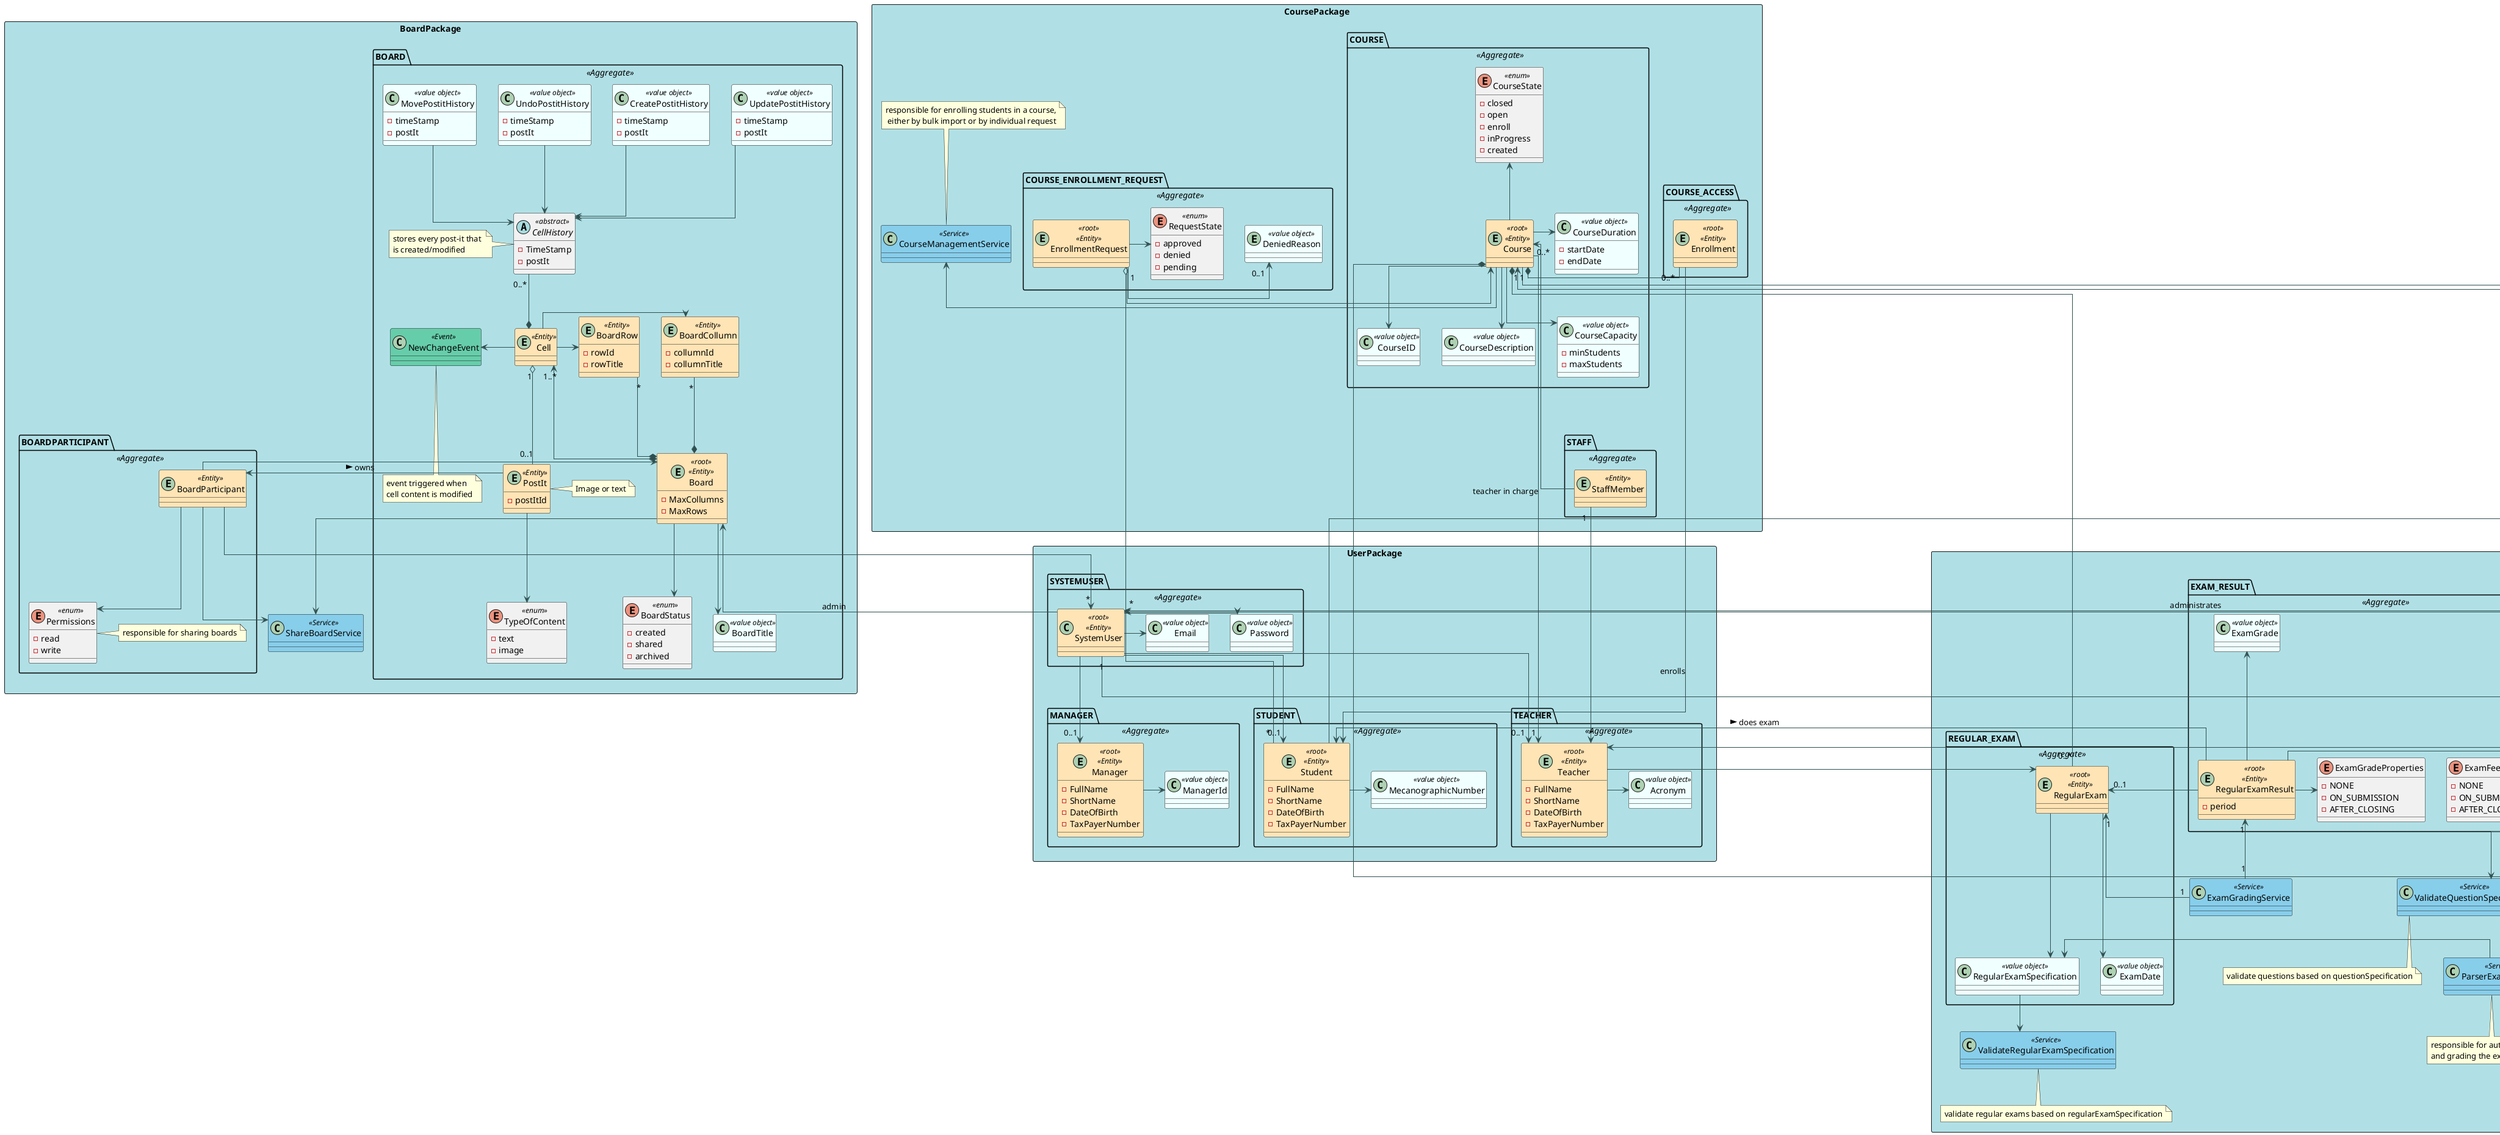 @startuml

skinparam linetype ortho
skinparam Shadowing False

skinparam class {
    BackgroundColor<<Entity>> Moccasin
    BackgroundColor<<value object>> Azure
    BackgroundColor<<Event>> MediumAquaMarine
    BackgroundColor<<Service>> SkyBlue
    ArrowColor DarkSlateGrey
}

skinparam package {
    BackgroundColor PowderBlue
    packageLayout grid
    packageColumn 2
}


package UserPackage <<Rectangle>>{

    package SYSTEMUSER <<Aggregate>> {
        Class SystemUser <<root>><<Entity>>
        class Password <<value object>>
        class Email <<value object>>

        SystemUser -> Password
        SystemUser -> Email
    }


    package TEACHER <<Aggregate>> {
        entity Teacher <<root>> <<Entity>>{
            - FullName
            - ShortName
            - DateOfBirth
            - TaxPayerNumber
        }
        class Acronym <<value object>>

        Teacher  ->  Acronym
    }

    package MANAGER <<Aggregate>> {
        entity Manager <<root>> <<Entity>>{
            - FullName
            - ShortName
            - DateOfBirth
            - TaxPayerNumber


        }
        class ManagerId <<value object>>

        Manager  ->  ManagerId
    }


    package STUDENT <<Aggregate>> {
        entity Student <<root>> <<Entity>>{
            - FullName
            - ShortName
            - DateOfBirth
            - TaxPayerNumber
        }
        class MecanographicNumber <<value object>>

        Student  ->  MecanographicNumber
    }

    SystemUser -down-> "0..1" Manager
    SystemUser -down-> "0..1" Teacher
    SystemUser -down-> "0..1" Student
}

package CoursePackage <<Rectangle>> {
    package COURSE <<Aggregate>> {
        entity Course <<root>> <<Entity>>

        class CourseID <<value object>>

        class CourseDescription <<value object>>

        class CourseDuration <<value object>>{
            - startDate
            - endDate
        }

        enum CourseState <<enum>>{
            - closed
            - open
            - enroll
            - inProgress
            - created
        }

        class CourseCapacity <<value object>> {
            -minStudents
            -maxStudents
        }

        Course  -down-> CourseID
        Course  -up->  CourseState
        Course  -down->  CourseDescription
        Course  -down-> CourseCapacity

        Course -> CourseDuration
    }

    package STAFF <<Aggregate>>{
        entity StaffMember <<Entity>>
    }
    Course <-down-- StaffMember

    package COURSE_ACCESS <<Aggregate>>{
        entity Enrollment <<root>> <<Entity>>
    }
    Student <-- Enrollment : enrolls

    package COURSE_ENROLLMENT_REQUEST <<Aggregate>>{

        entity EnrollmentRequest <<root>> <<Entity>>
        entity DeniedReason <<value object>>

        enum RequestState <<enum>>{
            - approved
            - denied
            - pending
        }

        EnrollmentRequest "1" -> "0..1"DeniedReason
        EnrollmentRequest -> RequestState
        EnrollmentRequest  o-- "*" Student
        EnrollmentRequest -left-> Course
    }

    Teacher "*" <-up-- "1" StaffMember
    Teacher "1" <-up-- "0..*" Course : teacher in charge

    class CourseManagementService <<Service>>
    Course -> CourseManagementService
    note top: responsible for enrolling students in a course,\n either by bulk import or by individual request

    Course *- "0..*" Enrollment
}

package ExamPackage <<Rectangle>> {

    class ValidateFormativeExamSpecification <<Service>>
    note bottom of ValidateFormativeExamSpecification: validate formative exams based on formativeExamSpecification

    class ValidateRegularExamSpecification <<Service>>
    note bottom of ValidateRegularExamSpecification: validate regular exams based on regularExamSpecification

    class ValidateQuestionSpecification <<Service>>
    note bottom of ValidateQuestionSpecification: validate questions based on questionSpecification

    package REGULAR_EXAM <<Aggregate>> {

        entity RegularExam <<root>> <<Entity>>

        class RegularExamSpecification <<value object>>

        class ExamDate <<value object>>

    }

'code duplied???
'both types of exams need to have the exameSection->
'this exam section should store the questions for that exame(??)


    package FORMATIVE_EXAM <<Aggregate>> {
        entity FormativeExam <<root>> <<entity>>
        note right: feedback and grading are always on submission

        class FormativeExamSpecification <<value object>>

    }

    package QUESTION <<Aggregate>> {
        entity Question <<root>> <<entity>> {
            -description
            -solution
        }

        class QuestionSpecification <<value object>>

        /'enum QuestionType <<enum>> {
            - matching
            - multipleChoices
            - shortAnswer
            - numerical
            - selectMissingWord
            - true/False
        }'/
    }

    package EXAM_RESULT <<Aggregate>> {
        entity RegularExamResult <<root>> <<Entity>>{
            - period
        }
        enum ExamFeedbackProperties{
            - NONE
            - ON_SUBMISSION
            - AFTER_CLOSING
        }
        enum ExamGradeProperties{
            - NONE
            - ON_SUBMISSION
            - AFTER_CLOSING
        }

        class ExamGrade <<value object>>

        RegularExamResult -> ExamFeedbackProperties
        RegularExamResult -> ExamGradeProperties

    }


    class GenerateFormativeExam <<Service>>

    GenerateFormativeExam --> FormativeExamSpecification
    GenerateFormativeExam --> QuestionSpecification

    class ExamGradingService <<Service>>
    class ParserExamService <<Service>>

    RegularExam ---> ExamDate
    RegularExam -down--> RegularExamSpecification

    'Question  -up-> QuestionType
    Course "1" <- Question
    Question *- QuestionSpecification


    ExamGradingService "1" -up-> "1" RegularExamResult
    ExamGradingService "1" -up-> "1" RegularExam
    ParserExamService -> RegularExamSpecification

    RegularExamResult -up-> ExamGrade
    RegularExamResult  -right-> Student :does exam <
    RegularExamResult -> "0..1" RegularExam


    Course *-- "0..*" RegularExam
    Course *-- "0..*" FormativeExam

    note bottom: responsible for auto-correcting\nand grading the exam

    Teacher -->  RegularExam

    FormativeExamSpecification <-- FormativeExam
    FormativeExamSpecification --> ValidateFormativeExamSpecification

    RegularExamSpecification --> ValidateRegularExamSpecification

    QuestionSpecification --> ValidateQuestionSpecification
}

package BoardPackage <<Rectangle>> {
    class ShareBoardService <<Service>>
    package BOARD <<Aggregate>> {

        entity Board <<root>> <<Entity>>{
            - MaxCollumns
            - MaxRows
        }
        class BoardTitle <<value object>>

        enum BoardStatus <<enum>>{
            - created
            - shared
            - archived
        }

        entity BoardRow <<Entity>>{
            - rowId
            - rowTitle
        }

        entity BoardCollumn  <<Entity>>{
            - collumnId
            - collumnTitle
        }

        entity Cell <<Entity>>{
        }

        abstract CellHistory<<abstract>>{
            - TimeStamp
            -postIt
        }
        note left : stores every post-it that \nis created/modified

        class  CreatePostitHistory <<value object>>{
            - timeStamp
            - postIt
        }
        class  UpdatePostitHistory <<value object>>{
          - timeStamp
          - postIt
        }

        class  UndoPostitHistory <<value object>>{
            - timeStamp
            - postIt
        }
        class  MovePostitHistory <<value object>>{
            - timeStamp
            - postIt
        }


        entity PostIt <<Entity>> {
            - postItId
        }
        note right: Image or text

        enum TypeOfContent <<enum>>{
            - text
            - image
        }


        class NewChangeEvent <<Event>>
        note bottom : event triggered when\ncell content is modified
    }

    package BOARDPARTICIPANT <<Aggregate>> {
        entity  BoardParticipant <<Entity>>
        enum Permissions <<enum>>{
            - read
            - write
        }
        note right :responsible for sharing boards

    }

    Board *-up- "*" BoardRow
    Board *-up- "*" BoardCollumn
    Board --> BoardStatus
    Board --> BoardTitle
    Board *--> "1..*" Cell
    Board <-- SystemUser : admin

    Board --> ShareBoardService
    BoardParticipant --> ShareBoardService
    Cell "1" o-- "0..1" PostIt
    Cell -> BoardCollumn
    Cell -> BoardRow

    BoardParticipant --> Board
    BoardParticipant --> "*"  SystemUser
    BoardParticipant -->  Permissions

    PostIt --> BoardParticipant : owns <
    PostIt --> TypeOfContent

    NewChangeEvent <- Cell

    Cell *-up- "0..*" CellHistory
    CellHistory <-up- MovePostitHistory
    CellHistory <-up- UndoPostitHistory
    CellHistory <-up- CreatePostitHistory
    CellHistory <-up- UpdatePostitHistory

}

package EventPackage <<Rectangle>> {



    package TIMETABLE <<Aggregate>> {

        entity Timetable <<root>> <<entity>>{
        }
        note right : event access, timetable stores\nN RecurringPattern or 1(?)\nfor each user

        Timetable "*" o- "1" SystemUser

    }

    package EVENT <<Aggregate>> {

        class Exception{
            -period
        }

        class RescheduleEventService <<Service>>
        Exception --> RescheduleEventService

        entity RecurringPattern <<entity>>{
            -endDate
            -startDate
            -dayOfTheWeek
            -startTime
            -endTime
        }
        class RescheduleEventService <<Service>>

        enum RecurringFrequency <<enum>>{
            - weekly
            - once
        }

        RecurringPattern --> RecurringFrequency
    }

    class CheckAvailabilityService<<Service>>
    note right: checks if an user is available\n for the given RecurringPattern

    package LECTURE <<Aggregate>>{
        entity Lecture <<root>> <<entity>> {
        }
        enum LectureType {
            -regular
            -extra
        }

        entity LectureParticipant <<entity>> {

        }

        Lecture --> LectureType
        Course "1" ----> "*" Lecture
    }


    package MEETING <<Aggregate>> {

        entity Meeting <<root>> <<Entity>>

        class MeetingService <<Service>>
        note right: responsible for managing\n meetings between users


        Meeting -> MeetingService

    }
    package MEETINGPARTICIPANT <<Aggregate>> {
        entity MeetingParticipant <<Entity>>
        MeetingParticipant "1" -> "*" SystemUser
        MeetingParticipant  ->  ParticipantStatus
        MeetingParticipant "*" --up> "1" Meeting

        enum ParticipantStatus {
            - accepted
            - rejected
            - pending
        }

    }

    Timetable --> CheckAvailabilityService
    Timetable *- "0..*" RecurringPattern

    RecurringPattern --> CheckAvailabilityService
    RecurringPattern *-- "*" Exception

    Lecture --> Teacher : teaches
    Lecture *- "1..*" LectureParticipant
    LectureParticipant o-- Student


    Meeting  ->  SystemUser : administrates

    Lecture -down-> RecurringPattern
    Meeting -down-> RecurringPattern
}

@enduml
